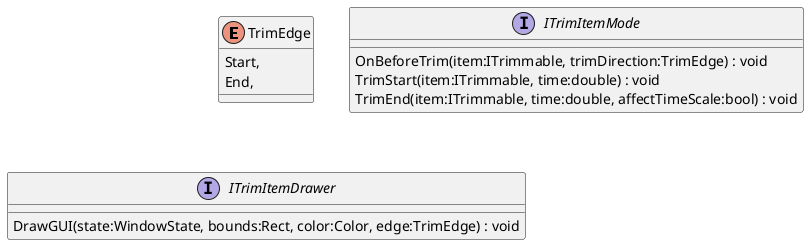 @startuml
enum TrimEdge {
    Start,
    End,
}
interface ITrimItemMode {
    OnBeforeTrim(item:ITrimmable, trimDirection:TrimEdge) : void
    TrimStart(item:ITrimmable, time:double) : void
    TrimEnd(item:ITrimmable, time:double, affectTimeScale:bool) : void
}
interface ITrimItemDrawer {
    DrawGUI(state:WindowState, bounds:Rect, color:Color, edge:TrimEdge) : void
}
@enduml
